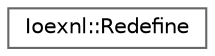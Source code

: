 digraph "Graphical Class Hierarchy"
{
 // INTERACTIVE_SVG=YES
 // LATEX_PDF_SIZE
  bgcolor="transparent";
  edge [fontname=Helvetica,fontsize=10,labelfontname=Helvetica,labelfontsize=10];
  node [fontname=Helvetica,fontsize=10,shape=box,height=0.2,width=0.4];
  rankdir="LR";
  Node0 [id="Node000000",label="Ioexnl::Redefine",height=0.2,width=0.4,color="grey40", fillcolor="white", style="filled",URL="$classIoexnl_1_1Redefine.html",tooltip=" "];
}
